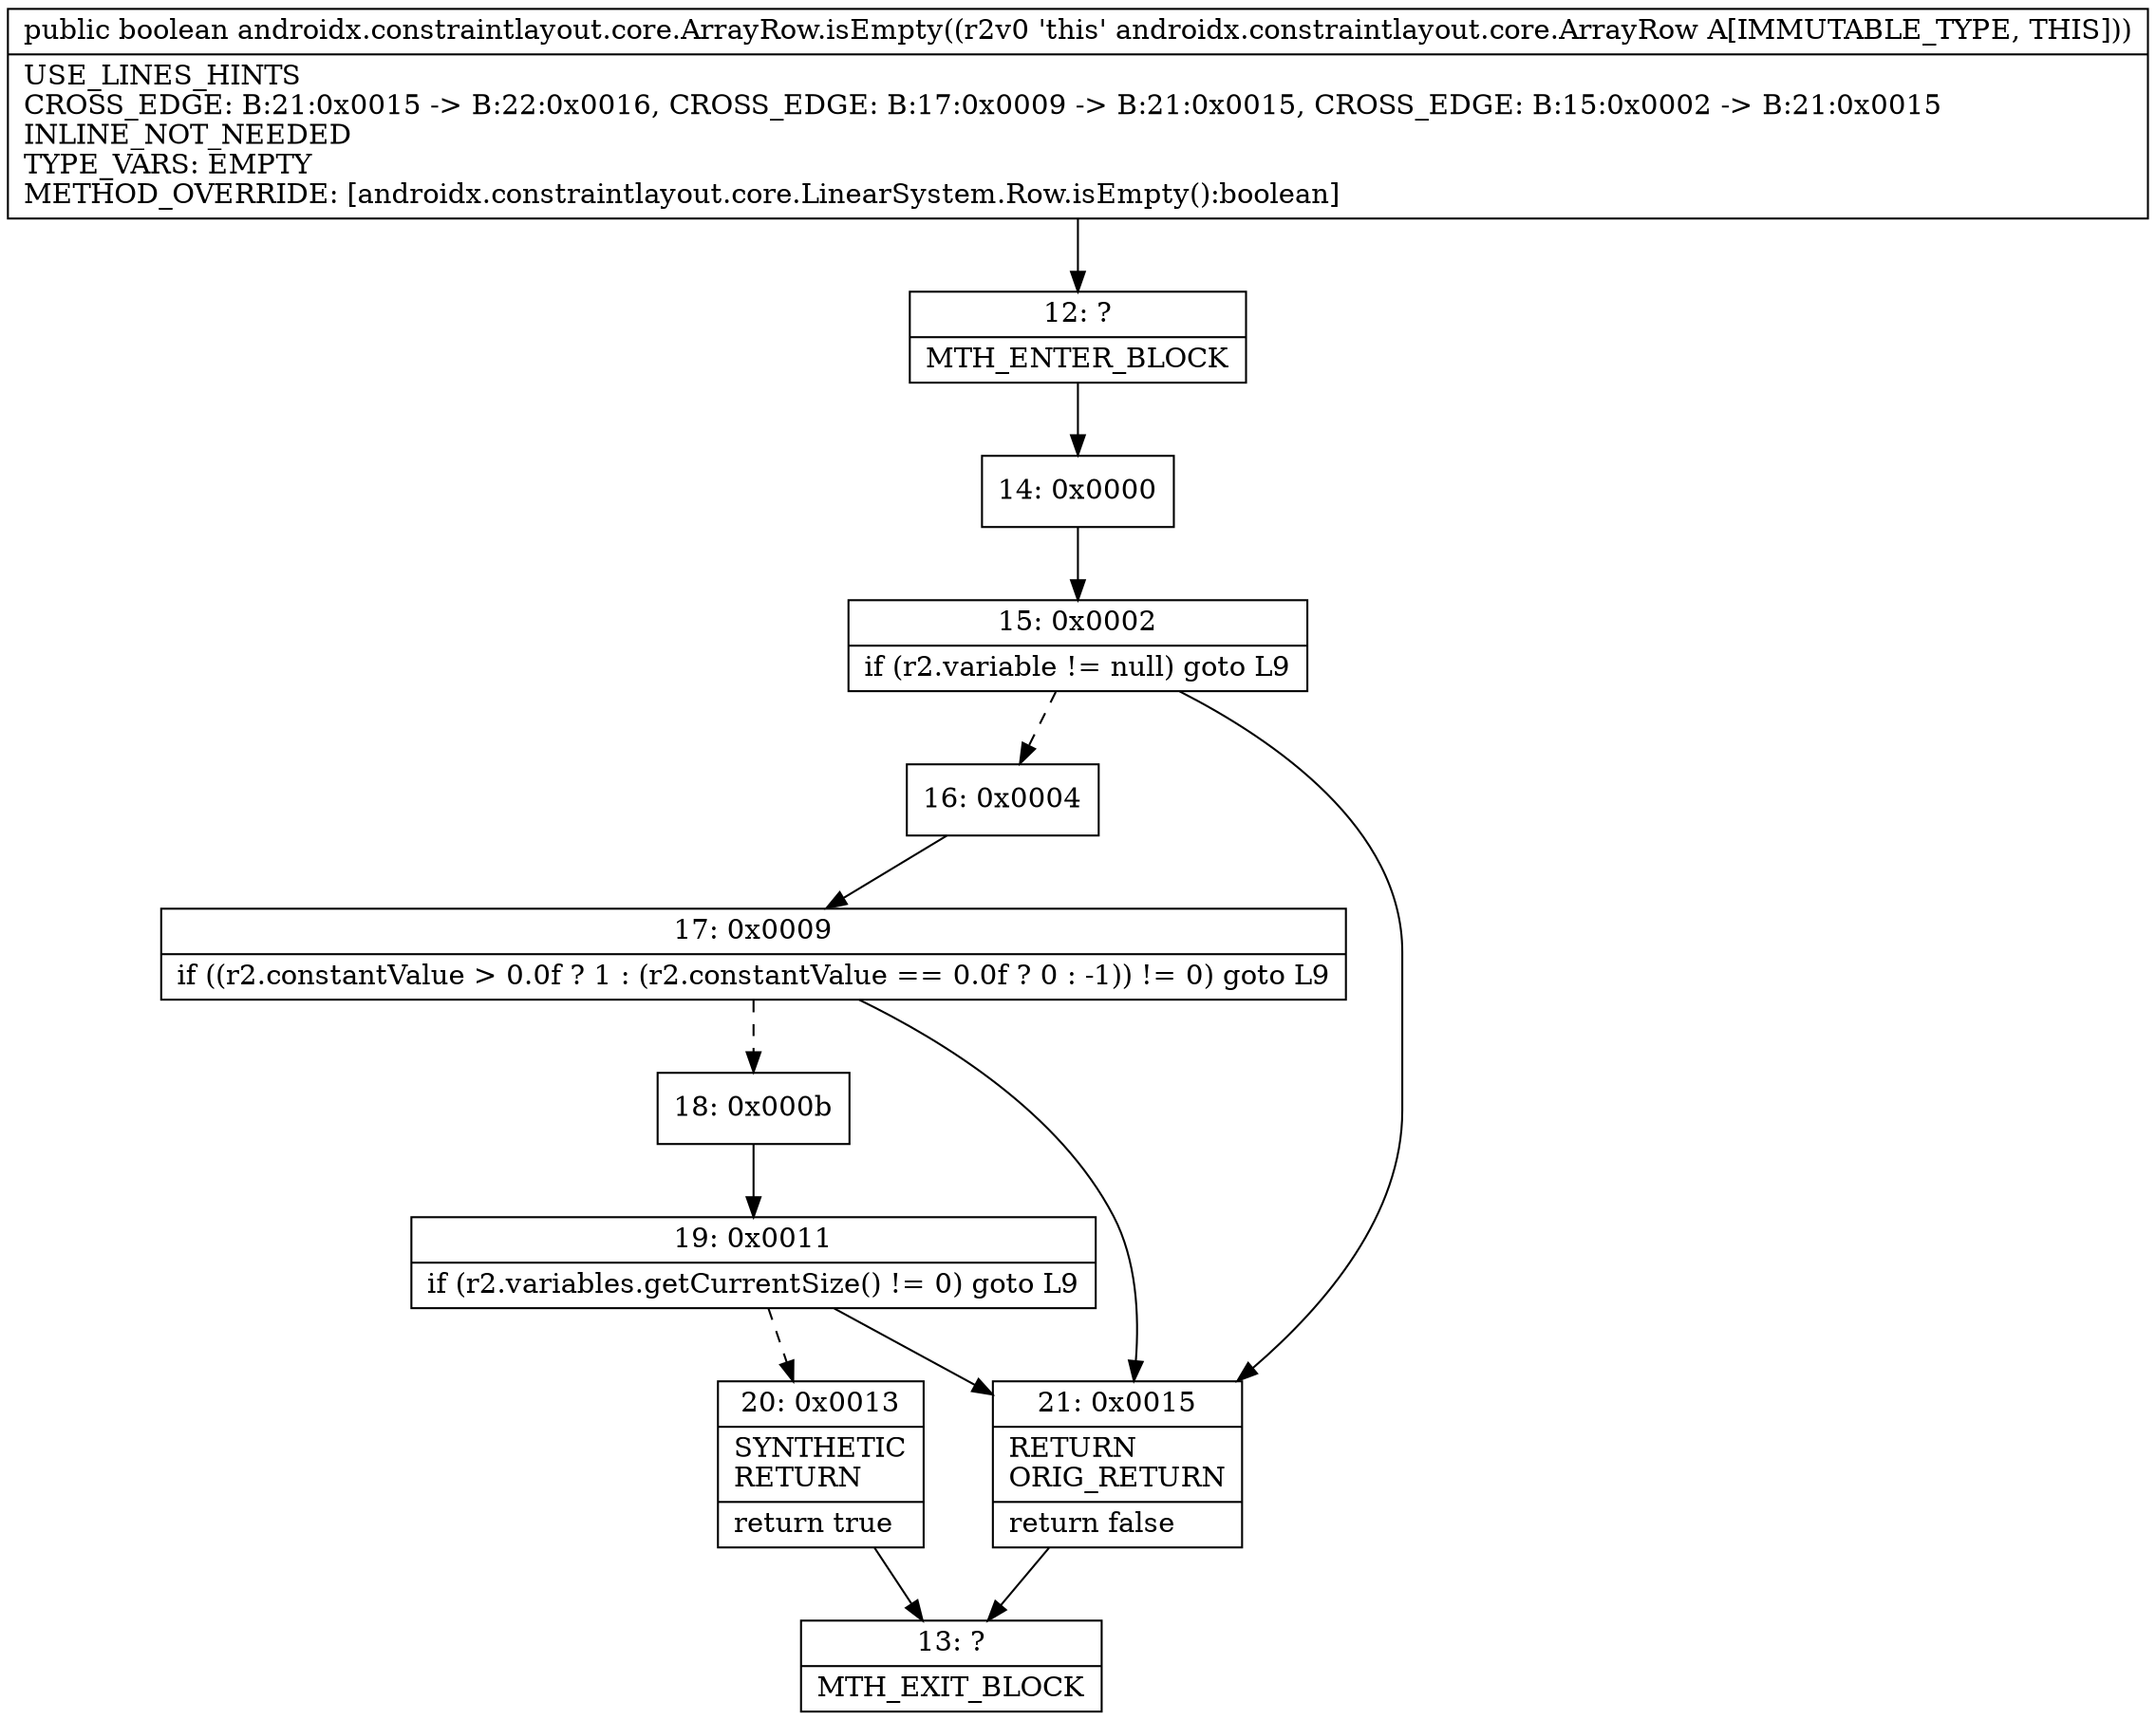 digraph "CFG forandroidx.constraintlayout.core.ArrayRow.isEmpty()Z" {
Node_12 [shape=record,label="{12\:\ ?|MTH_ENTER_BLOCK\l}"];
Node_14 [shape=record,label="{14\:\ 0x0000}"];
Node_15 [shape=record,label="{15\:\ 0x0002|if (r2.variable != null) goto L9\l}"];
Node_16 [shape=record,label="{16\:\ 0x0004}"];
Node_17 [shape=record,label="{17\:\ 0x0009|if ((r2.constantValue \> 0.0f ? 1 : (r2.constantValue == 0.0f ? 0 : \-1)) != 0) goto L9\l}"];
Node_18 [shape=record,label="{18\:\ 0x000b}"];
Node_19 [shape=record,label="{19\:\ 0x0011|if (r2.variables.getCurrentSize() != 0) goto L9\l}"];
Node_20 [shape=record,label="{20\:\ 0x0013|SYNTHETIC\lRETURN\l|return true\l}"];
Node_13 [shape=record,label="{13\:\ ?|MTH_EXIT_BLOCK\l}"];
Node_21 [shape=record,label="{21\:\ 0x0015|RETURN\lORIG_RETURN\l|return false\l}"];
MethodNode[shape=record,label="{public boolean androidx.constraintlayout.core.ArrayRow.isEmpty((r2v0 'this' androidx.constraintlayout.core.ArrayRow A[IMMUTABLE_TYPE, THIS]))  | USE_LINES_HINTS\lCROSS_EDGE: B:21:0x0015 \-\> B:22:0x0016, CROSS_EDGE: B:17:0x0009 \-\> B:21:0x0015, CROSS_EDGE: B:15:0x0002 \-\> B:21:0x0015\lINLINE_NOT_NEEDED\lTYPE_VARS: EMPTY\lMETHOD_OVERRIDE: [androidx.constraintlayout.core.LinearSystem.Row.isEmpty():boolean]\l}"];
MethodNode -> Node_12;Node_12 -> Node_14;
Node_14 -> Node_15;
Node_15 -> Node_16[style=dashed];
Node_15 -> Node_21;
Node_16 -> Node_17;
Node_17 -> Node_18[style=dashed];
Node_17 -> Node_21;
Node_18 -> Node_19;
Node_19 -> Node_20[style=dashed];
Node_19 -> Node_21;
Node_20 -> Node_13;
Node_21 -> Node_13;
}

